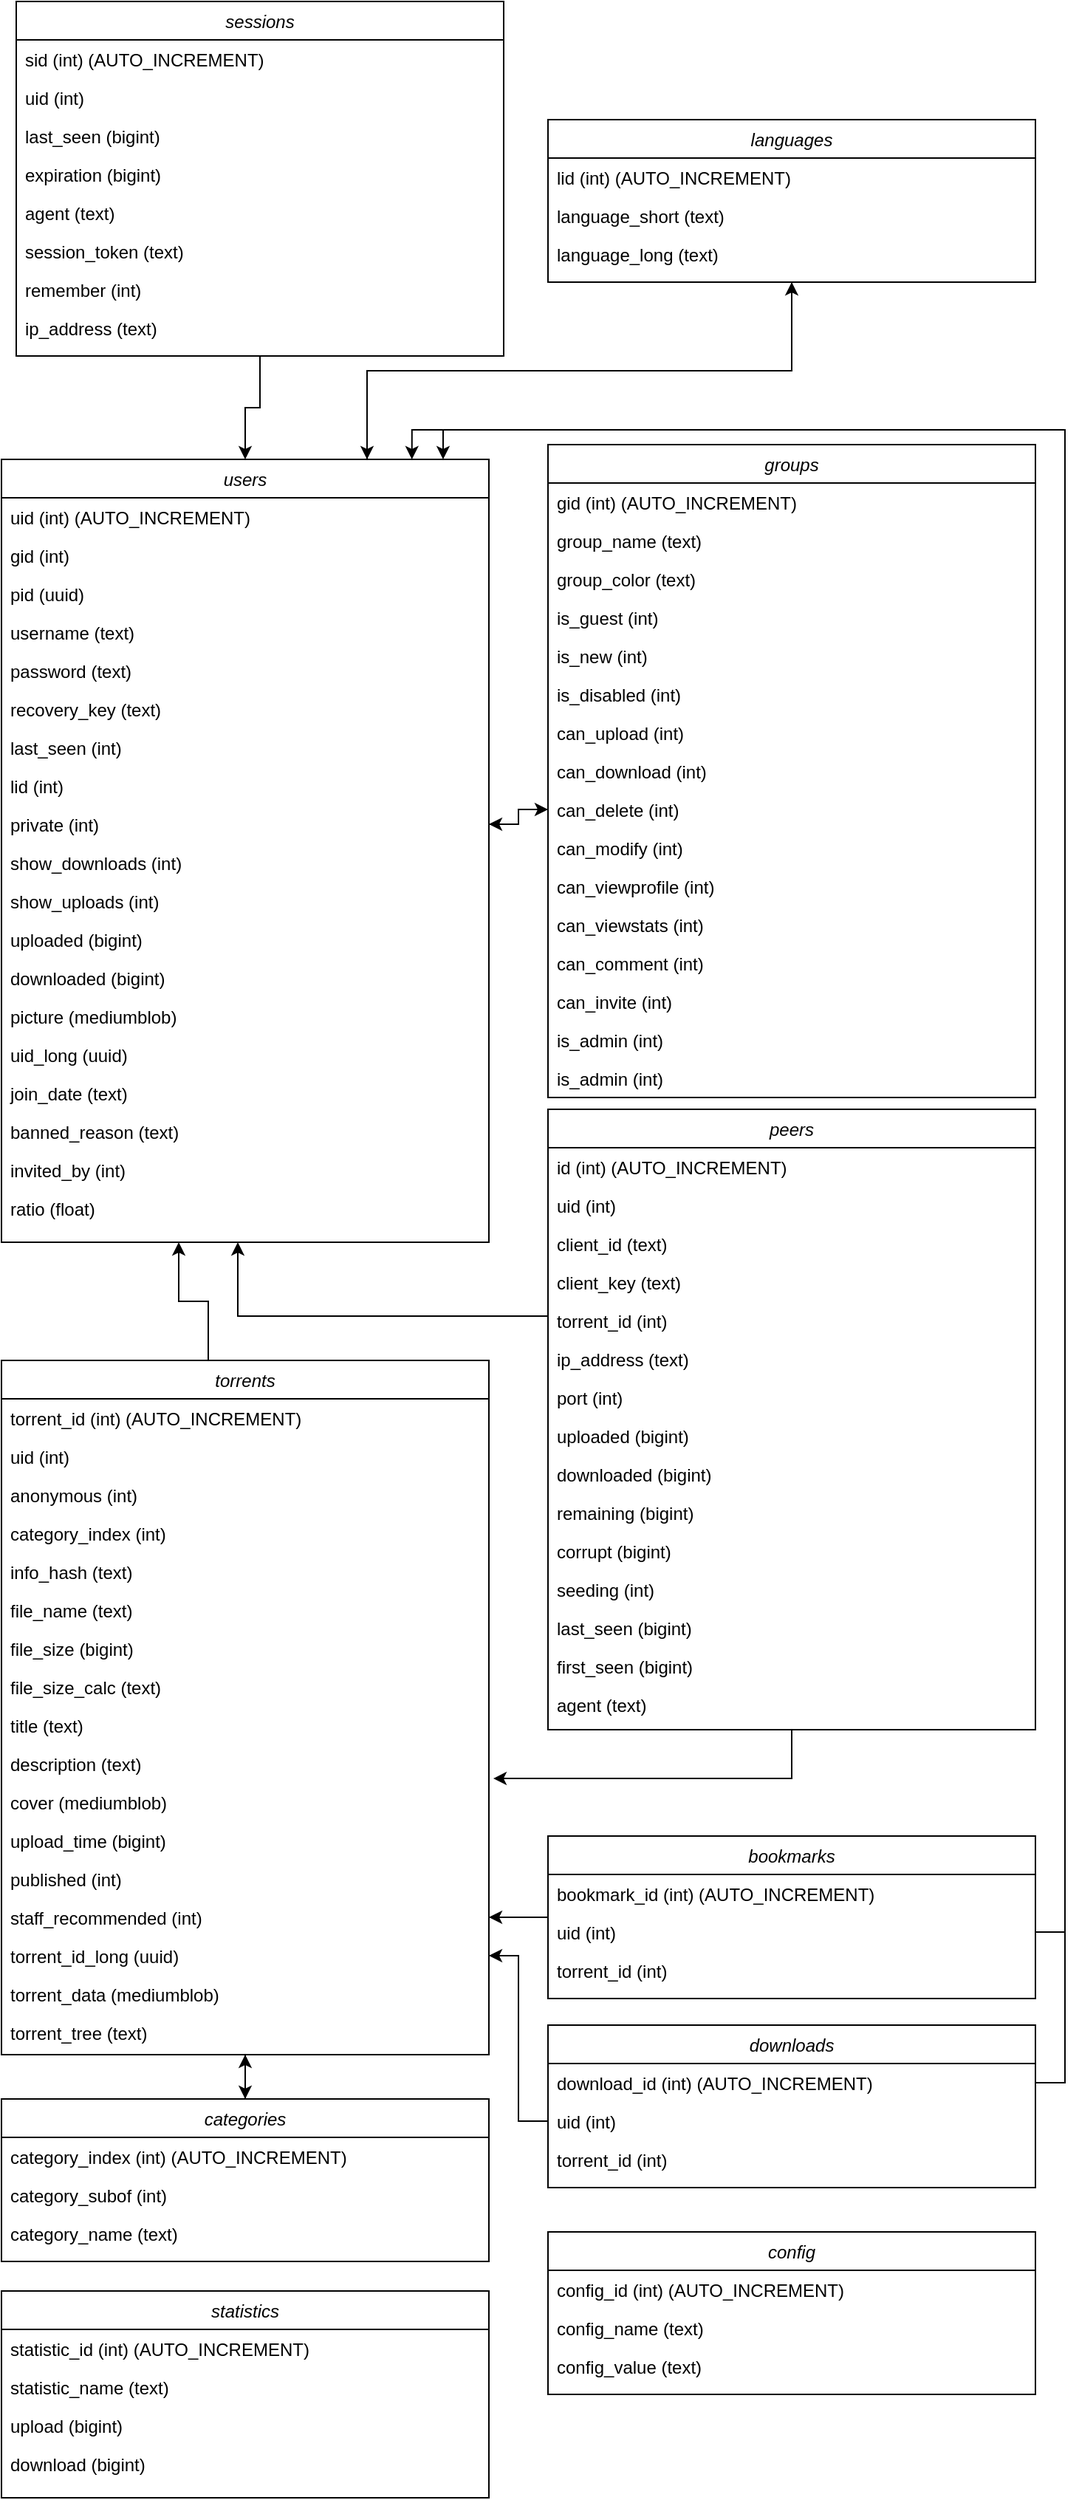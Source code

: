 <mxfile version="21.2.1" type="device">
  <diagram id="C5RBs43oDa-KdzZeNtuy" name="Page-1">
    <mxGraphModel dx="1120" dy="1657" grid="1" gridSize="10" guides="1" tooltips="1" connect="1" arrows="1" fold="1" page="1" pageScale="1" pageWidth="827" pageHeight="1169" math="0" shadow="0">
      <root>
        <mxCell id="WIyWlLk6GJQsqaUBKTNV-0" />
        <mxCell id="WIyWlLk6GJQsqaUBKTNV-1" parent="WIyWlLk6GJQsqaUBKTNV-0" />
        <mxCell id="8QYF4sFf4EaJC6h5gwtL-6" style="edgeStyle=orthogonalEdgeStyle;rounded=0;orthogonalLoop=1;jettySize=auto;html=1;exitX=0.5;exitY=1;exitDx=0;exitDy=0;entryX=0.75;entryY=0;entryDx=0;entryDy=0;" parent="WIyWlLk6GJQsqaUBKTNV-1" source="8QYF4sFf4EaJC6h5gwtL-0" target="zkfFHV4jXpPFQw0GAbJ--0" edge="1">
          <mxGeometry relative="1" as="geometry" />
        </mxCell>
        <mxCell id="zkfFHV4jXpPFQw0GAbJ--0" value="users" style="swimlane;fontStyle=2;align=center;verticalAlign=top;childLayout=stackLayout;horizontal=1;startSize=26;horizontalStack=0;resizeParent=1;resizeLast=0;collapsible=1;marginBottom=0;rounded=0;shadow=0;strokeWidth=1;" parent="WIyWlLk6GJQsqaUBKTNV-1" vertex="1">
          <mxGeometry x="40" y="40" width="330" height="530" as="geometry">
            <mxRectangle x="230" y="140" width="160" height="26" as="alternateBounds" />
          </mxGeometry>
        </mxCell>
        <mxCell id="zkfFHV4jXpPFQw0GAbJ--1" value="uid (int) (AUTO_INCREMENT)" style="text;align=left;verticalAlign=top;spacingLeft=4;spacingRight=4;overflow=hidden;rotatable=0;points=[[0,0.5],[1,0.5]];portConstraint=eastwest;" parent="zkfFHV4jXpPFQw0GAbJ--0" vertex="1">
          <mxGeometry y="26" width="330" height="26" as="geometry" />
        </mxCell>
        <mxCell id="zkfFHV4jXpPFQw0GAbJ--2" value="gid (int)" style="text;align=left;verticalAlign=top;spacingLeft=4;spacingRight=4;overflow=hidden;rotatable=0;points=[[0,0.5],[1,0.5]];portConstraint=eastwest;rounded=0;shadow=0;html=0;" parent="zkfFHV4jXpPFQw0GAbJ--0" vertex="1">
          <mxGeometry y="52" width="330" height="26" as="geometry" />
        </mxCell>
        <mxCell id="zkfFHV4jXpPFQw0GAbJ--3" value="pid (uuid)" style="text;align=left;verticalAlign=top;spacingLeft=4;spacingRight=4;overflow=hidden;rotatable=0;points=[[0,0.5],[1,0.5]];portConstraint=eastwest;rounded=0;shadow=0;html=0;" parent="zkfFHV4jXpPFQw0GAbJ--0" vertex="1">
          <mxGeometry y="78" width="330" height="26" as="geometry" />
        </mxCell>
        <mxCell id="SfMoC9H2MSU4VZpPLA-y-0" value="username (text)" style="text;align=left;verticalAlign=top;spacingLeft=4;spacingRight=4;overflow=hidden;rotatable=0;points=[[0,0.5],[1,0.5]];portConstraint=eastwest;rounded=0;shadow=0;html=0;" parent="zkfFHV4jXpPFQw0GAbJ--0" vertex="1">
          <mxGeometry y="104" width="330" height="26" as="geometry" />
        </mxCell>
        <mxCell id="SfMoC9H2MSU4VZpPLA-y-1" value="password (text)" style="text;align=left;verticalAlign=top;spacingLeft=4;spacingRight=4;overflow=hidden;rotatable=0;points=[[0,0.5],[1,0.5]];portConstraint=eastwest;rounded=0;shadow=0;html=0;" parent="zkfFHV4jXpPFQw0GAbJ--0" vertex="1">
          <mxGeometry y="130" width="330" height="26" as="geometry" />
        </mxCell>
        <mxCell id="SfMoC9H2MSU4VZpPLA-y-2" value="recovery_key (text)" style="text;align=left;verticalAlign=top;spacingLeft=4;spacingRight=4;overflow=hidden;rotatable=0;points=[[0,0.5],[1,0.5]];portConstraint=eastwest;rounded=0;shadow=0;html=0;" parent="zkfFHV4jXpPFQw0GAbJ--0" vertex="1">
          <mxGeometry y="156" width="330" height="26" as="geometry" />
        </mxCell>
        <mxCell id="SfMoC9H2MSU4VZpPLA-y-4" value="last_seen (int)" style="text;align=left;verticalAlign=top;spacingLeft=4;spacingRight=4;overflow=hidden;rotatable=0;points=[[0,0.5],[1,0.5]];portConstraint=eastwest;rounded=0;shadow=0;html=0;" parent="zkfFHV4jXpPFQw0GAbJ--0" vertex="1">
          <mxGeometry y="182" width="330" height="26" as="geometry" />
        </mxCell>
        <mxCell id="SfMoC9H2MSU4VZpPLA-y-5" value="lid (int)" style="text;align=left;verticalAlign=top;spacingLeft=4;spacingRight=4;overflow=hidden;rotatable=0;points=[[0,0.5],[1,0.5]];portConstraint=eastwest;rounded=0;shadow=0;html=0;" parent="zkfFHV4jXpPFQw0GAbJ--0" vertex="1">
          <mxGeometry y="208" width="330" height="26" as="geometry" />
        </mxCell>
        <mxCell id="SfMoC9H2MSU4VZpPLA-y-6" value="private (int)" style="text;align=left;verticalAlign=top;spacingLeft=4;spacingRight=4;overflow=hidden;rotatable=0;points=[[0,0.5],[1,0.5]];portConstraint=eastwest;rounded=0;shadow=0;html=0;" parent="zkfFHV4jXpPFQw0GAbJ--0" vertex="1">
          <mxGeometry y="234" width="330" height="26" as="geometry" />
        </mxCell>
        <mxCell id="SfMoC9H2MSU4VZpPLA-y-7" value="show_downloads (int)" style="text;align=left;verticalAlign=top;spacingLeft=4;spacingRight=4;overflow=hidden;rotatable=0;points=[[0,0.5],[1,0.5]];portConstraint=eastwest;rounded=0;shadow=0;html=0;" parent="zkfFHV4jXpPFQw0GAbJ--0" vertex="1">
          <mxGeometry y="260" width="330" height="26" as="geometry" />
        </mxCell>
        <mxCell id="SfMoC9H2MSU4VZpPLA-y-8" value="show_uploads (int)" style="text;align=left;verticalAlign=top;spacingLeft=4;spacingRight=4;overflow=hidden;rotatable=0;points=[[0,0.5],[1,0.5]];portConstraint=eastwest;rounded=0;shadow=0;html=0;" parent="zkfFHV4jXpPFQw0GAbJ--0" vertex="1">
          <mxGeometry y="286" width="330" height="26" as="geometry" />
        </mxCell>
        <mxCell id="SfMoC9H2MSU4VZpPLA-y-9" value="uploaded (bigint)" style="text;align=left;verticalAlign=top;spacingLeft=4;spacingRight=4;overflow=hidden;rotatable=0;points=[[0,0.5],[1,0.5]];portConstraint=eastwest;rounded=0;shadow=0;html=0;" parent="zkfFHV4jXpPFQw0GAbJ--0" vertex="1">
          <mxGeometry y="312" width="330" height="26" as="geometry" />
        </mxCell>
        <mxCell id="SfMoC9H2MSU4VZpPLA-y-10" value="downloaded (bigint)" style="text;align=left;verticalAlign=top;spacingLeft=4;spacingRight=4;overflow=hidden;rotatable=0;points=[[0,0.5],[1,0.5]];portConstraint=eastwest;rounded=0;shadow=0;html=0;" parent="zkfFHV4jXpPFQw0GAbJ--0" vertex="1">
          <mxGeometry y="338" width="330" height="26" as="geometry" />
        </mxCell>
        <mxCell id="SfMoC9H2MSU4VZpPLA-y-11" value="picture (mediumblob)" style="text;align=left;verticalAlign=top;spacingLeft=4;spacingRight=4;overflow=hidden;rotatable=0;points=[[0,0.5],[1,0.5]];portConstraint=eastwest;rounded=0;shadow=0;html=0;" parent="zkfFHV4jXpPFQw0GAbJ--0" vertex="1">
          <mxGeometry y="364" width="330" height="26" as="geometry" />
        </mxCell>
        <mxCell id="SfMoC9H2MSU4VZpPLA-y-12" value="uid_long (uuid)" style="text;align=left;verticalAlign=top;spacingLeft=4;spacingRight=4;overflow=hidden;rotatable=0;points=[[0,0.5],[1,0.5]];portConstraint=eastwest;rounded=0;shadow=0;html=0;" parent="zkfFHV4jXpPFQw0GAbJ--0" vertex="1">
          <mxGeometry y="390" width="330" height="26" as="geometry" />
        </mxCell>
        <mxCell id="SfMoC9H2MSU4VZpPLA-y-13" value="join_date (text)" style="text;align=left;verticalAlign=top;spacingLeft=4;spacingRight=4;overflow=hidden;rotatable=0;points=[[0,0.5],[1,0.5]];portConstraint=eastwest;rounded=0;shadow=0;html=0;" parent="zkfFHV4jXpPFQw0GAbJ--0" vertex="1">
          <mxGeometry y="416" width="330" height="26" as="geometry" />
        </mxCell>
        <mxCell id="SfMoC9H2MSU4VZpPLA-y-14" value="banned_reason (text)" style="text;align=left;verticalAlign=top;spacingLeft=4;spacingRight=4;overflow=hidden;rotatable=0;points=[[0,0.5],[1,0.5]];portConstraint=eastwest;rounded=0;shadow=0;html=0;" parent="zkfFHV4jXpPFQw0GAbJ--0" vertex="1">
          <mxGeometry y="442" width="330" height="26" as="geometry" />
        </mxCell>
        <mxCell id="SfMoC9H2MSU4VZpPLA-y-48" value="invited_by (int)" style="text;align=left;verticalAlign=top;spacingLeft=4;spacingRight=4;overflow=hidden;rotatable=0;points=[[0,0.5],[1,0.5]];portConstraint=eastwest;rounded=0;shadow=0;html=0;" parent="zkfFHV4jXpPFQw0GAbJ--0" vertex="1">
          <mxGeometry y="468" width="330" height="26" as="geometry" />
        </mxCell>
        <mxCell id="aJcSJGw9K86ylyt2t2AI-38" value="ratio (float)" style="text;align=left;verticalAlign=top;spacingLeft=4;spacingRight=4;overflow=hidden;rotatable=0;points=[[0,0.5],[1,0.5]];portConstraint=eastwest;rounded=0;shadow=0;html=0;" vertex="1" parent="zkfFHV4jXpPFQw0GAbJ--0">
          <mxGeometry y="494" width="330" height="26" as="geometry" />
        </mxCell>
        <mxCell id="SfMoC9H2MSU4VZpPLA-y-15" value="groups" style="swimlane;fontStyle=2;align=center;verticalAlign=top;childLayout=stackLayout;horizontal=1;startSize=26;horizontalStack=0;resizeParent=1;resizeLast=0;collapsible=1;marginBottom=0;rounded=0;shadow=0;strokeWidth=1;" parent="WIyWlLk6GJQsqaUBKTNV-1" vertex="1">
          <mxGeometry x="410" y="30" width="330" height="442" as="geometry">
            <mxRectangle x="230" y="140" width="160" height="26" as="alternateBounds" />
          </mxGeometry>
        </mxCell>
        <mxCell id="SfMoC9H2MSU4VZpPLA-y-17" value="gid (int) (AUTO_INCREMENT)" style="text;align=left;verticalAlign=top;spacingLeft=4;spacingRight=4;overflow=hidden;rotatable=0;points=[[0,0.5],[1,0.5]];portConstraint=eastwest;rounded=0;shadow=0;html=0;" parent="SfMoC9H2MSU4VZpPLA-y-15" vertex="1">
          <mxGeometry y="26" width="330" height="26" as="geometry" />
        </mxCell>
        <mxCell id="SfMoC9H2MSU4VZpPLA-y-33" value="group_name (text)" style="text;align=left;verticalAlign=top;spacingLeft=4;spacingRight=4;overflow=hidden;rotatable=0;points=[[0,0.5],[1,0.5]];portConstraint=eastwest;rounded=0;shadow=0;html=0;" parent="SfMoC9H2MSU4VZpPLA-y-15" vertex="1">
          <mxGeometry y="52" width="330" height="26" as="geometry" />
        </mxCell>
        <mxCell id="SfMoC9H2MSU4VZpPLA-y-34" value="group_color (text)" style="text;align=left;verticalAlign=top;spacingLeft=4;spacingRight=4;overflow=hidden;rotatable=0;points=[[0,0.5],[1,0.5]];portConstraint=eastwest;rounded=0;shadow=0;html=0;" parent="SfMoC9H2MSU4VZpPLA-y-15" vertex="1">
          <mxGeometry y="78" width="330" height="26" as="geometry" />
        </mxCell>
        <mxCell id="SfMoC9H2MSU4VZpPLA-y-35" value="is_guest (int)" style="text;align=left;verticalAlign=top;spacingLeft=4;spacingRight=4;overflow=hidden;rotatable=0;points=[[0,0.5],[1,0.5]];portConstraint=eastwest;rounded=0;shadow=0;html=0;" parent="SfMoC9H2MSU4VZpPLA-y-15" vertex="1">
          <mxGeometry y="104" width="330" height="26" as="geometry" />
        </mxCell>
        <mxCell id="SfMoC9H2MSU4VZpPLA-y-36" value="is_new (int)" style="text;align=left;verticalAlign=top;spacingLeft=4;spacingRight=4;overflow=hidden;rotatable=0;points=[[0,0.5],[1,0.5]];portConstraint=eastwest;rounded=0;shadow=0;html=0;" parent="SfMoC9H2MSU4VZpPLA-y-15" vertex="1">
          <mxGeometry y="130" width="330" height="26" as="geometry" />
        </mxCell>
        <mxCell id="SfMoC9H2MSU4VZpPLA-y-37" value="is_disabled (int)" style="text;align=left;verticalAlign=top;spacingLeft=4;spacingRight=4;overflow=hidden;rotatable=0;points=[[0,0.5],[1,0.5]];portConstraint=eastwest;rounded=0;shadow=0;html=0;" parent="SfMoC9H2MSU4VZpPLA-y-15" vertex="1">
          <mxGeometry y="156" width="330" height="26" as="geometry" />
        </mxCell>
        <mxCell id="SfMoC9H2MSU4VZpPLA-y-38" value="can_upload (int)" style="text;align=left;verticalAlign=top;spacingLeft=4;spacingRight=4;overflow=hidden;rotatable=0;points=[[0,0.5],[1,0.5]];portConstraint=eastwest;rounded=0;shadow=0;html=0;" parent="SfMoC9H2MSU4VZpPLA-y-15" vertex="1">
          <mxGeometry y="182" width="330" height="26" as="geometry" />
        </mxCell>
        <mxCell id="SfMoC9H2MSU4VZpPLA-y-39" value="can_download (int)" style="text;align=left;verticalAlign=top;spacingLeft=4;spacingRight=4;overflow=hidden;rotatable=0;points=[[0,0.5],[1,0.5]];portConstraint=eastwest;rounded=0;shadow=0;html=0;" parent="SfMoC9H2MSU4VZpPLA-y-15" vertex="1">
          <mxGeometry y="208" width="330" height="26" as="geometry" />
        </mxCell>
        <mxCell id="SfMoC9H2MSU4VZpPLA-y-40" value="can_delete (int)" style="text;align=left;verticalAlign=top;spacingLeft=4;spacingRight=4;overflow=hidden;rotatable=0;points=[[0,0.5],[1,0.5]];portConstraint=eastwest;rounded=0;shadow=0;html=0;" parent="SfMoC9H2MSU4VZpPLA-y-15" vertex="1">
          <mxGeometry y="234" width="330" height="26" as="geometry" />
        </mxCell>
        <mxCell id="SfMoC9H2MSU4VZpPLA-y-41" value="can_modify (int)" style="text;align=left;verticalAlign=top;spacingLeft=4;spacingRight=4;overflow=hidden;rotatable=0;points=[[0,0.5],[1,0.5]];portConstraint=eastwest;rounded=0;shadow=0;html=0;" parent="SfMoC9H2MSU4VZpPLA-y-15" vertex="1">
          <mxGeometry y="260" width="330" height="26" as="geometry" />
        </mxCell>
        <mxCell id="SfMoC9H2MSU4VZpPLA-y-42" value="can_viewprofile (int)" style="text;align=left;verticalAlign=top;spacingLeft=4;spacingRight=4;overflow=hidden;rotatable=0;points=[[0,0.5],[1,0.5]];portConstraint=eastwest;rounded=0;shadow=0;html=0;" parent="SfMoC9H2MSU4VZpPLA-y-15" vertex="1">
          <mxGeometry y="286" width="330" height="26" as="geometry" />
        </mxCell>
        <mxCell id="SfMoC9H2MSU4VZpPLA-y-44" value="can_viewstats (int)" style="text;align=left;verticalAlign=top;spacingLeft=4;spacingRight=4;overflow=hidden;rotatable=0;points=[[0,0.5],[1,0.5]];portConstraint=eastwest;rounded=0;shadow=0;html=0;" parent="SfMoC9H2MSU4VZpPLA-y-15" vertex="1">
          <mxGeometry y="312" width="330" height="26" as="geometry" />
        </mxCell>
        <mxCell id="SfMoC9H2MSU4VZpPLA-y-45" value="can_comment (int)" style="text;align=left;verticalAlign=top;spacingLeft=4;spacingRight=4;overflow=hidden;rotatable=0;points=[[0,0.5],[1,0.5]];portConstraint=eastwest;rounded=0;shadow=0;html=0;" parent="SfMoC9H2MSU4VZpPLA-y-15" vertex="1">
          <mxGeometry y="338" width="330" height="26" as="geometry" />
        </mxCell>
        <mxCell id="SfMoC9H2MSU4VZpPLA-y-46" value="can_invite (int)" style="text;align=left;verticalAlign=top;spacingLeft=4;spacingRight=4;overflow=hidden;rotatable=0;points=[[0,0.5],[1,0.5]];portConstraint=eastwest;rounded=0;shadow=0;html=0;" parent="SfMoC9H2MSU4VZpPLA-y-15" vertex="1">
          <mxGeometry y="364" width="330" height="26" as="geometry" />
        </mxCell>
        <mxCell id="PnoC2BJdZa4i3CbZ5pzd-3" value="is_admin (int)" style="text;align=left;verticalAlign=top;spacingLeft=4;spacingRight=4;overflow=hidden;rotatable=0;points=[[0,0.5],[1,0.5]];portConstraint=eastwest;rounded=0;shadow=0;html=0;" parent="SfMoC9H2MSU4VZpPLA-y-15" vertex="1">
          <mxGeometry y="390" width="330" height="26" as="geometry" />
        </mxCell>
        <mxCell id="aJcSJGw9K86ylyt2t2AI-30" value="is_admin (int)" style="text;align=left;verticalAlign=top;spacingLeft=4;spacingRight=4;overflow=hidden;rotatable=0;points=[[0,0.5],[1,0.5]];portConstraint=eastwest;rounded=0;shadow=0;html=0;" vertex="1" parent="SfMoC9H2MSU4VZpPLA-y-15">
          <mxGeometry y="416" width="330" height="26" as="geometry" />
        </mxCell>
        <mxCell id="SfMoC9H2MSU4VZpPLA-y-49" style="edgeStyle=orthogonalEdgeStyle;rounded=0;orthogonalLoop=1;jettySize=auto;html=1;exitX=1;exitY=0.5;exitDx=0;exitDy=0;entryX=0;entryY=0.5;entryDx=0;entryDy=0;" parent="WIyWlLk6GJQsqaUBKTNV-1" source="SfMoC9H2MSU4VZpPLA-y-6" target="SfMoC9H2MSU4VZpPLA-y-40" edge="1">
          <mxGeometry relative="1" as="geometry" />
        </mxCell>
        <mxCell id="SfMoC9H2MSU4VZpPLA-y-84" style="edgeStyle=orthogonalEdgeStyle;rounded=0;orthogonalLoop=1;jettySize=auto;html=1;exitX=0.5;exitY=1;exitDx=0;exitDy=0;entryX=1.009;entryY=-0.115;entryDx=0;entryDy=0;entryPerimeter=0;" parent="WIyWlLk6GJQsqaUBKTNV-1" source="SfMoC9H2MSU4VZpPLA-y-51" target="SfMoC9H2MSU4VZpPLA-y-78" edge="1">
          <mxGeometry relative="1" as="geometry" />
        </mxCell>
        <mxCell id="SfMoC9H2MSU4VZpPLA-y-51" value="peers" style="swimlane;fontStyle=2;align=center;verticalAlign=top;childLayout=stackLayout;horizontal=1;startSize=26;horizontalStack=0;resizeParent=1;resizeLast=0;collapsible=1;marginBottom=0;rounded=0;shadow=0;strokeWidth=1;" parent="WIyWlLk6GJQsqaUBKTNV-1" vertex="1">
          <mxGeometry x="410" y="480" width="330" height="420" as="geometry">
            <mxRectangle x="230" y="140" width="160" height="26" as="alternateBounds" />
          </mxGeometry>
        </mxCell>
        <mxCell id="SfMoC9H2MSU4VZpPLA-y-52" value="id (int) (AUTO_INCREMENT)" style="text;align=left;verticalAlign=top;spacingLeft=4;spacingRight=4;overflow=hidden;rotatable=0;points=[[0,0.5],[1,0.5]];portConstraint=eastwest;rounded=0;shadow=0;html=0;" parent="SfMoC9H2MSU4VZpPLA-y-51" vertex="1">
          <mxGeometry y="26" width="330" height="26" as="geometry" />
        </mxCell>
        <mxCell id="SfMoC9H2MSU4VZpPLA-y-53" value="uid (int)" style="text;align=left;verticalAlign=top;spacingLeft=4;spacingRight=4;overflow=hidden;rotatable=0;points=[[0,0.5],[1,0.5]];portConstraint=eastwest;rounded=0;shadow=0;html=0;" parent="SfMoC9H2MSU4VZpPLA-y-51" vertex="1">
          <mxGeometry y="52" width="330" height="26" as="geometry" />
        </mxCell>
        <mxCell id="SfMoC9H2MSU4VZpPLA-y-54" value="client_id (text)" style="text;align=left;verticalAlign=top;spacingLeft=4;spacingRight=4;overflow=hidden;rotatable=0;points=[[0,0.5],[1,0.5]];portConstraint=eastwest;rounded=0;shadow=0;html=0;" parent="SfMoC9H2MSU4VZpPLA-y-51" vertex="1">
          <mxGeometry y="78" width="330" height="26" as="geometry" />
        </mxCell>
        <mxCell id="SfMoC9H2MSU4VZpPLA-y-62" value="client_key (text)" style="text;align=left;verticalAlign=top;spacingLeft=4;spacingRight=4;overflow=hidden;rotatable=0;points=[[0,0.5],[1,0.5]];portConstraint=eastwest;rounded=0;shadow=0;html=0;" parent="SfMoC9H2MSU4VZpPLA-y-51" vertex="1">
          <mxGeometry y="104" width="330" height="26" as="geometry" />
        </mxCell>
        <mxCell id="SfMoC9H2MSU4VZpPLA-y-55" value="torrent_id (int)" style="text;align=left;verticalAlign=top;spacingLeft=4;spacingRight=4;overflow=hidden;rotatable=0;points=[[0,0.5],[1,0.5]];portConstraint=eastwest;rounded=0;shadow=0;html=0;" parent="SfMoC9H2MSU4VZpPLA-y-51" vertex="1">
          <mxGeometry y="130" width="330" height="26" as="geometry" />
        </mxCell>
        <mxCell id="SfMoC9H2MSU4VZpPLA-y-56" value="ip_address (text)" style="text;align=left;verticalAlign=top;spacingLeft=4;spacingRight=4;overflow=hidden;rotatable=0;points=[[0,0.5],[1,0.5]];portConstraint=eastwest;rounded=0;shadow=0;html=0;" parent="SfMoC9H2MSU4VZpPLA-y-51" vertex="1">
          <mxGeometry y="156" width="330" height="26" as="geometry" />
        </mxCell>
        <mxCell id="SfMoC9H2MSU4VZpPLA-y-57" value="port (int)" style="text;align=left;verticalAlign=top;spacingLeft=4;spacingRight=4;overflow=hidden;rotatable=0;points=[[0,0.5],[1,0.5]];portConstraint=eastwest;rounded=0;shadow=0;html=0;" parent="SfMoC9H2MSU4VZpPLA-y-51" vertex="1">
          <mxGeometry y="182" width="330" height="26" as="geometry" />
        </mxCell>
        <mxCell id="SfMoC9H2MSU4VZpPLA-y-58" value="uploaded (bigint)" style="text;align=left;verticalAlign=top;spacingLeft=4;spacingRight=4;overflow=hidden;rotatable=0;points=[[0,0.5],[1,0.5]];portConstraint=eastwest;rounded=0;shadow=0;html=0;" parent="SfMoC9H2MSU4VZpPLA-y-51" vertex="1">
          <mxGeometry y="208" width="330" height="26" as="geometry" />
        </mxCell>
        <mxCell id="SfMoC9H2MSU4VZpPLA-y-59" value="downloaded (bigint)" style="text;align=left;verticalAlign=top;spacingLeft=4;spacingRight=4;overflow=hidden;rotatable=0;points=[[0,0.5],[1,0.5]];portConstraint=eastwest;rounded=0;shadow=0;html=0;" parent="SfMoC9H2MSU4VZpPLA-y-51" vertex="1">
          <mxGeometry y="234" width="330" height="26" as="geometry" />
        </mxCell>
        <mxCell id="SfMoC9H2MSU4VZpPLA-y-60" value="remaining (bigint)" style="text;align=left;verticalAlign=top;spacingLeft=4;spacingRight=4;overflow=hidden;rotatable=0;points=[[0,0.5],[1,0.5]];portConstraint=eastwest;rounded=0;shadow=0;html=0;" parent="SfMoC9H2MSU4VZpPLA-y-51" vertex="1">
          <mxGeometry y="260" width="330" height="26" as="geometry" />
        </mxCell>
        <mxCell id="SfMoC9H2MSU4VZpPLA-y-61" value="corrupt (bigint)" style="text;align=left;verticalAlign=top;spacingLeft=4;spacingRight=4;overflow=hidden;rotatable=0;points=[[0,0.5],[1,0.5]];portConstraint=eastwest;rounded=0;shadow=0;html=0;" parent="SfMoC9H2MSU4VZpPLA-y-51" vertex="1">
          <mxGeometry y="286" width="330" height="26" as="geometry" />
        </mxCell>
        <mxCell id="SfMoC9H2MSU4VZpPLA-y-63" value="seeding (int)" style="text;align=left;verticalAlign=top;spacingLeft=4;spacingRight=4;overflow=hidden;rotatable=0;points=[[0,0.5],[1,0.5]];portConstraint=eastwest;rounded=0;shadow=0;html=0;" parent="SfMoC9H2MSU4VZpPLA-y-51" vertex="1">
          <mxGeometry y="312" width="330" height="26" as="geometry" />
        </mxCell>
        <mxCell id="SfMoC9H2MSU4VZpPLA-y-64" value="last_seen (bigint)" style="text;align=left;verticalAlign=top;spacingLeft=4;spacingRight=4;overflow=hidden;rotatable=0;points=[[0,0.5],[1,0.5]];portConstraint=eastwest;rounded=0;shadow=0;html=0;" parent="SfMoC9H2MSU4VZpPLA-y-51" vertex="1">
          <mxGeometry y="338" width="330" height="26" as="geometry" />
        </mxCell>
        <mxCell id="SfMoC9H2MSU4VZpPLA-y-65" value="first_seen (bigint)" style="text;align=left;verticalAlign=top;spacingLeft=4;spacingRight=4;overflow=hidden;rotatable=0;points=[[0,0.5],[1,0.5]];portConstraint=eastwest;rounded=0;shadow=0;html=0;" parent="SfMoC9H2MSU4VZpPLA-y-51" vertex="1">
          <mxGeometry y="364" width="330" height="26" as="geometry" />
        </mxCell>
        <mxCell id="aJcSJGw9K86ylyt2t2AI-31" value="agent (text)" style="text;align=left;verticalAlign=top;spacingLeft=4;spacingRight=4;overflow=hidden;rotatable=0;points=[[0,0.5],[1,0.5]];portConstraint=eastwest;rounded=0;shadow=0;html=0;" vertex="1" parent="SfMoC9H2MSU4VZpPLA-y-51">
          <mxGeometry y="390" width="330" height="26" as="geometry" />
        </mxCell>
        <mxCell id="SfMoC9H2MSU4VZpPLA-y-66" style="edgeStyle=orthogonalEdgeStyle;rounded=0;orthogonalLoop=1;jettySize=auto;html=1;exitX=0;exitY=0.5;exitDx=0;exitDy=0;" parent="WIyWlLk6GJQsqaUBKTNV-1" source="SfMoC9H2MSU4VZpPLA-y-56" edge="1">
          <mxGeometry relative="1" as="geometry">
            <mxPoint x="200" y="570" as="targetPoint" />
            <Array as="points">
              <mxPoint x="410" y="620" />
              <mxPoint x="200" y="620" />
            </Array>
          </mxGeometry>
        </mxCell>
        <mxCell id="SfMoC9H2MSU4VZpPLA-y-85" style="edgeStyle=orthogonalEdgeStyle;rounded=0;orthogonalLoop=1;jettySize=auto;html=1;exitX=0.5;exitY=0;exitDx=0;exitDy=0;" parent="WIyWlLk6GJQsqaUBKTNV-1" source="SfMoC9H2MSU4VZpPLA-y-67" edge="1">
          <mxGeometry relative="1" as="geometry">
            <mxPoint x="160" y="570" as="targetPoint" />
            <Array as="points">
              <mxPoint x="180" y="650" />
              <mxPoint x="180" y="610" />
              <mxPoint x="160" y="610" />
            </Array>
          </mxGeometry>
        </mxCell>
        <mxCell id="wmzCIy7EBSpWxx1-zJNC-15" style="edgeStyle=orthogonalEdgeStyle;rounded=0;orthogonalLoop=1;jettySize=auto;html=1;exitX=0.5;exitY=1;exitDx=0;exitDy=0;entryX=0.5;entryY=0;entryDx=0;entryDy=0;" parent="WIyWlLk6GJQsqaUBKTNV-1" source="SfMoC9H2MSU4VZpPLA-y-67" target="wmzCIy7EBSpWxx1-zJNC-0" edge="1">
          <mxGeometry relative="1" as="geometry" />
        </mxCell>
        <mxCell id="SfMoC9H2MSU4VZpPLA-y-67" value="torrents" style="swimlane;fontStyle=2;align=center;verticalAlign=top;childLayout=stackLayout;horizontal=1;startSize=26;horizontalStack=0;resizeParent=1;resizeLast=0;collapsible=1;marginBottom=0;rounded=0;shadow=0;strokeWidth=1;" parent="WIyWlLk6GJQsqaUBKTNV-1" vertex="1">
          <mxGeometry x="40" y="650" width="330" height="470" as="geometry">
            <mxRectangle x="230" y="140" width="160" height="26" as="alternateBounds" />
          </mxGeometry>
        </mxCell>
        <mxCell id="SfMoC9H2MSU4VZpPLA-y-68" value="torrent_id (int) (AUTO_INCREMENT)" style="text;align=left;verticalAlign=top;spacingLeft=4;spacingRight=4;overflow=hidden;rotatable=0;points=[[0,0.5],[1,0.5]];portConstraint=eastwest;rounded=0;shadow=0;html=0;" parent="SfMoC9H2MSU4VZpPLA-y-67" vertex="1">
          <mxGeometry y="26" width="330" height="26" as="geometry" />
        </mxCell>
        <mxCell id="SfMoC9H2MSU4VZpPLA-y-69" value="uid (int)" style="text;align=left;verticalAlign=top;spacingLeft=4;spacingRight=4;overflow=hidden;rotatable=0;points=[[0,0.5],[1,0.5]];portConstraint=eastwest;rounded=0;shadow=0;html=0;" parent="SfMoC9H2MSU4VZpPLA-y-67" vertex="1">
          <mxGeometry y="52" width="330" height="26" as="geometry" />
        </mxCell>
        <mxCell id="SfMoC9H2MSU4VZpPLA-y-70" value="anonymous (int)" style="text;align=left;verticalAlign=top;spacingLeft=4;spacingRight=4;overflow=hidden;rotatable=0;points=[[0,0.5],[1,0.5]];portConstraint=eastwest;rounded=0;shadow=0;html=0;" parent="SfMoC9H2MSU4VZpPLA-y-67" vertex="1">
          <mxGeometry y="78" width="330" height="26" as="geometry" />
        </mxCell>
        <mxCell id="SfMoC9H2MSU4VZpPLA-y-71" value="category_index (int)" style="text;align=left;verticalAlign=top;spacingLeft=4;spacingRight=4;overflow=hidden;rotatable=0;points=[[0,0.5],[1,0.5]];portConstraint=eastwest;rounded=0;shadow=0;html=0;" parent="SfMoC9H2MSU4VZpPLA-y-67" vertex="1">
          <mxGeometry y="104" width="330" height="26" as="geometry" />
        </mxCell>
        <mxCell id="SfMoC9H2MSU4VZpPLA-y-72" value="info_hash (text)" style="text;align=left;verticalAlign=top;spacingLeft=4;spacingRight=4;overflow=hidden;rotatable=0;points=[[0,0.5],[1,0.5]];portConstraint=eastwest;rounded=0;shadow=0;html=0;" parent="SfMoC9H2MSU4VZpPLA-y-67" vertex="1">
          <mxGeometry y="130" width="330" height="26" as="geometry" />
        </mxCell>
        <mxCell id="SfMoC9H2MSU4VZpPLA-y-73" value="file_name (text)" style="text;align=left;verticalAlign=top;spacingLeft=4;spacingRight=4;overflow=hidden;rotatable=0;points=[[0,0.5],[1,0.5]];portConstraint=eastwest;rounded=0;shadow=0;html=0;" parent="SfMoC9H2MSU4VZpPLA-y-67" vertex="1">
          <mxGeometry y="156" width="330" height="26" as="geometry" />
        </mxCell>
        <mxCell id="SfMoC9H2MSU4VZpPLA-y-74" value="file_size (bigint)" style="text;align=left;verticalAlign=top;spacingLeft=4;spacingRight=4;overflow=hidden;rotatable=0;points=[[0,0.5],[1,0.5]];portConstraint=eastwest;rounded=0;shadow=0;html=0;" parent="SfMoC9H2MSU4VZpPLA-y-67" vertex="1">
          <mxGeometry y="182" width="330" height="26" as="geometry" />
        </mxCell>
        <mxCell id="SfMoC9H2MSU4VZpPLA-y-75" value="file_size_calc (text)" style="text;align=left;verticalAlign=top;spacingLeft=4;spacingRight=4;overflow=hidden;rotatable=0;points=[[0,0.5],[1,0.5]];portConstraint=eastwest;rounded=0;shadow=0;html=0;" parent="SfMoC9H2MSU4VZpPLA-y-67" vertex="1">
          <mxGeometry y="208" width="330" height="26" as="geometry" />
        </mxCell>
        <mxCell id="SfMoC9H2MSU4VZpPLA-y-76" value="title (text)" style="text;align=left;verticalAlign=top;spacingLeft=4;spacingRight=4;overflow=hidden;rotatable=0;points=[[0,0.5],[1,0.5]];portConstraint=eastwest;rounded=0;shadow=0;html=0;" parent="SfMoC9H2MSU4VZpPLA-y-67" vertex="1">
          <mxGeometry y="234" width="330" height="26" as="geometry" />
        </mxCell>
        <mxCell id="SfMoC9H2MSU4VZpPLA-y-77" value="description (text)" style="text;align=left;verticalAlign=top;spacingLeft=4;spacingRight=4;overflow=hidden;rotatable=0;points=[[0,0.5],[1,0.5]];portConstraint=eastwest;rounded=0;shadow=0;html=0;" parent="SfMoC9H2MSU4VZpPLA-y-67" vertex="1">
          <mxGeometry y="260" width="330" height="26" as="geometry" />
        </mxCell>
        <mxCell id="SfMoC9H2MSU4VZpPLA-y-78" value="cover (mediumblob)" style="text;align=left;verticalAlign=top;spacingLeft=4;spacingRight=4;overflow=hidden;rotatable=0;points=[[0,0.5],[1,0.5]];portConstraint=eastwest;rounded=0;shadow=0;html=0;" parent="SfMoC9H2MSU4VZpPLA-y-67" vertex="1">
          <mxGeometry y="286" width="330" height="26" as="geometry" />
        </mxCell>
        <mxCell id="SfMoC9H2MSU4VZpPLA-y-79" value="upload_time (bigint)" style="text;align=left;verticalAlign=top;spacingLeft=4;spacingRight=4;overflow=hidden;rotatable=0;points=[[0,0.5],[1,0.5]];portConstraint=eastwest;rounded=0;shadow=0;html=0;" parent="SfMoC9H2MSU4VZpPLA-y-67" vertex="1">
          <mxGeometry y="312" width="330" height="26" as="geometry" />
        </mxCell>
        <mxCell id="SfMoC9H2MSU4VZpPLA-y-80" value="published (int)" style="text;align=left;verticalAlign=top;spacingLeft=4;spacingRight=4;overflow=hidden;rotatable=0;points=[[0,0.5],[1,0.5]];portConstraint=eastwest;rounded=0;shadow=0;html=0;" parent="SfMoC9H2MSU4VZpPLA-y-67" vertex="1">
          <mxGeometry y="338" width="330" height="26" as="geometry" />
        </mxCell>
        <mxCell id="SfMoC9H2MSU4VZpPLA-y-81" value="staff_recommended (int)" style="text;align=left;verticalAlign=top;spacingLeft=4;spacingRight=4;overflow=hidden;rotatable=0;points=[[0,0.5],[1,0.5]];portConstraint=eastwest;rounded=0;shadow=0;html=0;" parent="SfMoC9H2MSU4VZpPLA-y-67" vertex="1">
          <mxGeometry y="364" width="330" height="26" as="geometry" />
        </mxCell>
        <mxCell id="fmjzob-yk59LNjSenwAf-0" value="torrent_id_long (uuid)" style="text;align=left;verticalAlign=top;spacingLeft=4;spacingRight=4;overflow=hidden;rotatable=0;points=[[0,0.5],[1,0.5]];portConstraint=eastwest;rounded=0;shadow=0;html=0;" parent="SfMoC9H2MSU4VZpPLA-y-67" vertex="1">
          <mxGeometry y="390" width="330" height="26" as="geometry" />
        </mxCell>
        <mxCell id="lo0pEEtoGC4aExmpHYp4-1" value="torrent_data (mediumblob)" style="text;align=left;verticalAlign=top;spacingLeft=4;spacingRight=4;overflow=hidden;rotatable=0;points=[[0,0.5],[1,0.5]];portConstraint=eastwest;rounded=0;shadow=0;html=0;" parent="SfMoC9H2MSU4VZpPLA-y-67" vertex="1">
          <mxGeometry y="416" width="330" height="26" as="geometry" />
        </mxCell>
        <mxCell id="aJcSJGw9K86ylyt2t2AI-37" value="torrent_tree (text)" style="text;align=left;verticalAlign=top;spacingLeft=4;spacingRight=4;overflow=hidden;rotatable=0;points=[[0,0.5],[1,0.5]];portConstraint=eastwest;rounded=0;shadow=0;html=0;" vertex="1" parent="SfMoC9H2MSU4VZpPLA-y-67">
          <mxGeometry y="442" width="330" height="26" as="geometry" />
        </mxCell>
        <mxCell id="opdRylgzdWipIcteTG25-20" style="edgeStyle=orthogonalEdgeStyle;rounded=0;orthogonalLoop=1;jettySize=auto;html=1;entryX=0.5;entryY=0;entryDx=0;entryDy=0;" parent="WIyWlLk6GJQsqaUBKTNV-1" source="opdRylgzdWipIcteTG25-0" target="zkfFHV4jXpPFQw0GAbJ--0" edge="1">
          <mxGeometry relative="1" as="geometry" />
        </mxCell>
        <mxCell id="opdRylgzdWipIcteTG25-0" value="sessions" style="swimlane;fontStyle=2;align=center;verticalAlign=top;childLayout=stackLayout;horizontal=1;startSize=26;horizontalStack=0;resizeParent=1;resizeLast=0;collapsible=1;marginBottom=0;rounded=0;shadow=0;strokeWidth=1;" parent="WIyWlLk6GJQsqaUBKTNV-1" vertex="1">
          <mxGeometry x="50" y="-270" width="330" height="240" as="geometry">
            <mxRectangle x="230" y="140" width="160" height="26" as="alternateBounds" />
          </mxGeometry>
        </mxCell>
        <mxCell id="opdRylgzdWipIcteTG25-1" value="sid (int) (AUTO_INCREMENT)" style="text;align=left;verticalAlign=top;spacingLeft=4;spacingRight=4;overflow=hidden;rotatable=0;points=[[0,0.5],[1,0.5]];portConstraint=eastwest;" parent="opdRylgzdWipIcteTG25-0" vertex="1">
          <mxGeometry y="26" width="330" height="26" as="geometry" />
        </mxCell>
        <mxCell id="opdRylgzdWipIcteTG25-2" value="uid (int)" style="text;align=left;verticalAlign=top;spacingLeft=4;spacingRight=4;overflow=hidden;rotatable=0;points=[[0,0.5],[1,0.5]];portConstraint=eastwest;rounded=0;shadow=0;html=0;" parent="opdRylgzdWipIcteTG25-0" vertex="1">
          <mxGeometry y="52" width="330" height="26" as="geometry" />
        </mxCell>
        <mxCell id="opdRylgzdWipIcteTG25-3" value="last_seen (bigint)" style="text;align=left;verticalAlign=top;spacingLeft=4;spacingRight=4;overflow=hidden;rotatable=0;points=[[0,0.5],[1,0.5]];portConstraint=eastwest;rounded=0;shadow=0;html=0;" parent="opdRylgzdWipIcteTG25-0" vertex="1">
          <mxGeometry y="78" width="330" height="26" as="geometry" />
        </mxCell>
        <mxCell id="opdRylgzdWipIcteTG25-4" value="expiration (bigint)" style="text;align=left;verticalAlign=top;spacingLeft=4;spacingRight=4;overflow=hidden;rotatable=0;points=[[0,0.5],[1,0.5]];portConstraint=eastwest;rounded=0;shadow=0;html=0;" parent="opdRylgzdWipIcteTG25-0" vertex="1">
          <mxGeometry y="104" width="330" height="26" as="geometry" />
        </mxCell>
        <mxCell id="opdRylgzdWipIcteTG25-19" value="agent (text)" style="text;align=left;verticalAlign=top;spacingLeft=4;spacingRight=4;overflow=hidden;rotatable=0;points=[[0,0.5],[1,0.5]];portConstraint=eastwest;rounded=0;shadow=0;html=0;" parent="opdRylgzdWipIcteTG25-0" vertex="1">
          <mxGeometry y="130" width="330" height="26" as="geometry" />
        </mxCell>
        <mxCell id="PnoC2BJdZa4i3CbZ5pzd-0" value="session_token (text)" style="text;align=left;verticalAlign=top;spacingLeft=4;spacingRight=4;overflow=hidden;rotatable=0;points=[[0,0.5],[1,0.5]];portConstraint=eastwest;rounded=0;shadow=0;html=0;" parent="opdRylgzdWipIcteTG25-0" vertex="1">
          <mxGeometry y="156" width="330" height="26" as="geometry" />
        </mxCell>
        <mxCell id="PnoC2BJdZa4i3CbZ5pzd-1" value="remember (int)" style="text;align=left;verticalAlign=top;spacingLeft=4;spacingRight=4;overflow=hidden;rotatable=0;points=[[0,0.5],[1,0.5]];portConstraint=eastwest;rounded=0;shadow=0;html=0;" parent="opdRylgzdWipIcteTG25-0" vertex="1">
          <mxGeometry y="182" width="330" height="26" as="geometry" />
        </mxCell>
        <mxCell id="PnoC2BJdZa4i3CbZ5pzd-2" value="ip_address (text)" style="text;align=left;verticalAlign=top;spacingLeft=4;spacingRight=4;overflow=hidden;rotatable=0;points=[[0,0.5],[1,0.5]];portConstraint=eastwest;rounded=0;shadow=0;html=0;" parent="opdRylgzdWipIcteTG25-0" vertex="1">
          <mxGeometry y="208" width="330" height="26" as="geometry" />
        </mxCell>
        <mxCell id="aJcSJGw9K86ylyt2t2AI-0" style="edgeStyle=orthogonalEdgeStyle;rounded=0;orthogonalLoop=1;jettySize=auto;html=1;exitX=0.75;exitY=0;exitDx=0;exitDy=0;entryX=0.5;entryY=1;entryDx=0;entryDy=0;" edge="1" parent="WIyWlLk6GJQsqaUBKTNV-1" source="zkfFHV4jXpPFQw0GAbJ--0" target="8QYF4sFf4EaJC6h5gwtL-0">
          <mxGeometry relative="1" as="geometry">
            <mxPoint x="690" y="-10" as="targetPoint" />
            <mxPoint x="610" y="10" as="sourcePoint" />
          </mxGeometry>
        </mxCell>
        <mxCell id="8QYF4sFf4EaJC6h5gwtL-0" value="languages" style="swimlane;fontStyle=2;align=center;verticalAlign=top;childLayout=stackLayout;horizontal=1;startSize=26;horizontalStack=0;resizeParent=1;resizeLast=0;collapsible=1;marginBottom=0;rounded=0;shadow=0;strokeWidth=1;" parent="WIyWlLk6GJQsqaUBKTNV-1" vertex="1">
          <mxGeometry x="410" y="-190" width="330" height="110" as="geometry">
            <mxRectangle x="230" y="140" width="160" height="26" as="alternateBounds" />
          </mxGeometry>
        </mxCell>
        <mxCell id="8QYF4sFf4EaJC6h5gwtL-1" value="lid (int) (AUTO_INCREMENT)" style="text;align=left;verticalAlign=top;spacingLeft=4;spacingRight=4;overflow=hidden;rotatable=0;points=[[0,0.5],[1,0.5]];portConstraint=eastwest;" parent="8QYF4sFf4EaJC6h5gwtL-0" vertex="1">
          <mxGeometry y="26" width="330" height="26" as="geometry" />
        </mxCell>
        <mxCell id="8QYF4sFf4EaJC6h5gwtL-2" value="language_short (text)" style="text;align=left;verticalAlign=top;spacingLeft=4;spacingRight=4;overflow=hidden;rotatable=0;points=[[0,0.5],[1,0.5]];portConstraint=eastwest;rounded=0;shadow=0;html=0;" parent="8QYF4sFf4EaJC6h5gwtL-0" vertex="1">
          <mxGeometry y="52" width="330" height="26" as="geometry" />
        </mxCell>
        <mxCell id="8QYF4sFf4EaJC6h5gwtL-3" value="language_long (text)" style="text;align=left;verticalAlign=top;spacingLeft=4;spacingRight=4;overflow=hidden;rotatable=0;points=[[0,0.5],[1,0.5]];portConstraint=eastwest;rounded=0;shadow=0;html=0;" parent="8QYF4sFf4EaJC6h5gwtL-0" vertex="1">
          <mxGeometry y="78" width="330" height="26" as="geometry" />
        </mxCell>
        <mxCell id="aJcSJGw9K86ylyt2t2AI-2" style="edgeStyle=orthogonalEdgeStyle;rounded=0;orthogonalLoop=1;jettySize=auto;html=1;exitX=0.5;exitY=0;exitDx=0;exitDy=0;entryX=0.5;entryY=1;entryDx=0;entryDy=0;" edge="1" parent="WIyWlLk6GJQsqaUBKTNV-1" source="wmzCIy7EBSpWxx1-zJNC-0" target="SfMoC9H2MSU4VZpPLA-y-67">
          <mxGeometry relative="1" as="geometry" />
        </mxCell>
        <mxCell id="wmzCIy7EBSpWxx1-zJNC-0" value="categories" style="swimlane;fontStyle=2;align=center;verticalAlign=top;childLayout=stackLayout;horizontal=1;startSize=26;horizontalStack=0;resizeParent=1;resizeLast=0;collapsible=1;marginBottom=0;rounded=0;shadow=0;strokeWidth=1;" parent="WIyWlLk6GJQsqaUBKTNV-1" vertex="1">
          <mxGeometry x="40" y="1150" width="330" height="110" as="geometry">
            <mxRectangle x="230" y="140" width="160" height="26" as="alternateBounds" />
          </mxGeometry>
        </mxCell>
        <mxCell id="wmzCIy7EBSpWxx1-zJNC-1" value="category_index (int) (AUTO_INCREMENT)" style="text;align=left;verticalAlign=top;spacingLeft=4;spacingRight=4;overflow=hidden;rotatable=0;points=[[0,0.5],[1,0.5]];portConstraint=eastwest;rounded=0;shadow=0;html=0;" parent="wmzCIy7EBSpWxx1-zJNC-0" vertex="1">
          <mxGeometry y="26" width="330" height="26" as="geometry" />
        </mxCell>
        <mxCell id="wmzCIy7EBSpWxx1-zJNC-2" value="category_subof (int)" style="text;align=left;verticalAlign=top;spacingLeft=4;spacingRight=4;overflow=hidden;rotatable=0;points=[[0,0.5],[1,0.5]];portConstraint=eastwest;rounded=0;shadow=0;html=0;" parent="wmzCIy7EBSpWxx1-zJNC-0" vertex="1">
          <mxGeometry y="52" width="330" height="26" as="geometry" />
        </mxCell>
        <mxCell id="wmzCIy7EBSpWxx1-zJNC-3" value="category_name (text)" style="text;align=left;verticalAlign=top;spacingLeft=4;spacingRight=4;overflow=hidden;rotatable=0;points=[[0,0.5],[1,0.5]];portConstraint=eastwest;rounded=0;shadow=0;html=0;" parent="wmzCIy7EBSpWxx1-zJNC-0" vertex="1">
          <mxGeometry y="78" width="330" height="26" as="geometry" />
        </mxCell>
        <mxCell id="aJcSJGw9K86ylyt2t2AI-1" style="edgeStyle=orthogonalEdgeStyle;rounded=0;orthogonalLoop=1;jettySize=auto;html=1;exitX=0;exitY=0.5;exitDx=0;exitDy=0;entryX=1;entryY=0.5;entryDx=0;entryDy=0;" edge="1" parent="WIyWlLk6GJQsqaUBKTNV-1" source="SfMoC9H2MSU4VZpPLA-y-40" target="SfMoC9H2MSU4VZpPLA-y-6">
          <mxGeometry relative="1" as="geometry" />
        </mxCell>
        <mxCell id="aJcSJGw9K86ylyt2t2AI-18" style="edgeStyle=orthogonalEdgeStyle;rounded=0;orthogonalLoop=1;jettySize=auto;html=1;exitX=0;exitY=0.5;exitDx=0;exitDy=0;entryX=1;entryY=0.5;entryDx=0;entryDy=0;" edge="1" parent="WIyWlLk6GJQsqaUBKTNV-1" source="aJcSJGw9K86ylyt2t2AI-3" target="SfMoC9H2MSU4VZpPLA-y-81">
          <mxGeometry relative="1" as="geometry" />
        </mxCell>
        <mxCell id="aJcSJGw9K86ylyt2t2AI-3" value="bookmarks" style="swimlane;fontStyle=2;align=center;verticalAlign=top;childLayout=stackLayout;horizontal=1;startSize=26;horizontalStack=0;resizeParent=1;resizeLast=0;collapsible=1;marginBottom=0;rounded=0;shadow=0;strokeWidth=1;" vertex="1" parent="WIyWlLk6GJQsqaUBKTNV-1">
          <mxGeometry x="410" y="972" width="330" height="110" as="geometry">
            <mxRectangle x="230" y="140" width="160" height="26" as="alternateBounds" />
          </mxGeometry>
        </mxCell>
        <mxCell id="aJcSJGw9K86ylyt2t2AI-4" value="bookmark_id (int) (AUTO_INCREMENT)" style="text;align=left;verticalAlign=top;spacingLeft=4;spacingRight=4;overflow=hidden;rotatable=0;points=[[0,0.5],[1,0.5]];portConstraint=eastwest;rounded=0;shadow=0;html=0;" vertex="1" parent="aJcSJGw9K86ylyt2t2AI-3">
          <mxGeometry y="26" width="330" height="26" as="geometry" />
        </mxCell>
        <mxCell id="aJcSJGw9K86ylyt2t2AI-5" value="uid (int)" style="text;align=left;verticalAlign=top;spacingLeft=4;spacingRight=4;overflow=hidden;rotatable=0;points=[[0,0.5],[1,0.5]];portConstraint=eastwest;rounded=0;shadow=0;html=0;" vertex="1" parent="aJcSJGw9K86ylyt2t2AI-3">
          <mxGeometry y="52" width="330" height="26" as="geometry" />
        </mxCell>
        <mxCell id="aJcSJGw9K86ylyt2t2AI-6" value="torrent_id (int)" style="text;align=left;verticalAlign=top;spacingLeft=4;spacingRight=4;overflow=hidden;rotatable=0;points=[[0,0.5],[1,0.5]];portConstraint=eastwest;rounded=0;shadow=0;html=0;" vertex="1" parent="aJcSJGw9K86ylyt2t2AI-3">
          <mxGeometry y="78" width="330" height="26" as="geometry" />
        </mxCell>
        <mxCell id="aJcSJGw9K86ylyt2t2AI-23" value="downloads" style="swimlane;fontStyle=2;align=center;verticalAlign=top;childLayout=stackLayout;horizontal=1;startSize=26;horizontalStack=0;resizeParent=1;resizeLast=0;collapsible=1;marginBottom=0;rounded=0;shadow=0;strokeWidth=1;" vertex="1" parent="WIyWlLk6GJQsqaUBKTNV-1">
          <mxGeometry x="410" y="1100" width="330" height="110" as="geometry">
            <mxRectangle x="230" y="140" width="160" height="26" as="alternateBounds" />
          </mxGeometry>
        </mxCell>
        <mxCell id="aJcSJGw9K86ylyt2t2AI-24" value="download_id (int) (AUTO_INCREMENT)" style="text;align=left;verticalAlign=top;spacingLeft=4;spacingRight=4;overflow=hidden;rotatable=0;points=[[0,0.5],[1,0.5]];portConstraint=eastwest;rounded=0;shadow=0;html=0;" vertex="1" parent="aJcSJGw9K86ylyt2t2AI-23">
          <mxGeometry y="26" width="330" height="26" as="geometry" />
        </mxCell>
        <mxCell id="aJcSJGw9K86ylyt2t2AI-25" value="uid (int)" style="text;align=left;verticalAlign=top;spacingLeft=4;spacingRight=4;overflow=hidden;rotatable=0;points=[[0,0.5],[1,0.5]];portConstraint=eastwest;rounded=0;shadow=0;html=0;" vertex="1" parent="aJcSJGw9K86ylyt2t2AI-23">
          <mxGeometry y="52" width="330" height="26" as="geometry" />
        </mxCell>
        <mxCell id="aJcSJGw9K86ylyt2t2AI-26" value="torrent_id (int)" style="text;align=left;verticalAlign=top;spacingLeft=4;spacingRight=4;overflow=hidden;rotatable=0;points=[[0,0.5],[1,0.5]];portConstraint=eastwest;rounded=0;shadow=0;html=0;" vertex="1" parent="aJcSJGw9K86ylyt2t2AI-23">
          <mxGeometry y="78" width="330" height="26" as="geometry" />
        </mxCell>
        <mxCell id="aJcSJGw9K86ylyt2t2AI-19" value="config" style="swimlane;fontStyle=2;align=center;verticalAlign=top;childLayout=stackLayout;horizontal=1;startSize=26;horizontalStack=0;resizeParent=1;resizeLast=0;collapsible=1;marginBottom=0;rounded=0;shadow=0;strokeWidth=1;" vertex="1" parent="WIyWlLk6GJQsqaUBKTNV-1">
          <mxGeometry x="410" y="1240" width="330" height="110" as="geometry">
            <mxRectangle x="230" y="140" width="160" height="26" as="alternateBounds" />
          </mxGeometry>
        </mxCell>
        <mxCell id="aJcSJGw9K86ylyt2t2AI-20" value="config_id (int) (AUTO_INCREMENT)" style="text;align=left;verticalAlign=top;spacingLeft=4;spacingRight=4;overflow=hidden;rotatable=0;points=[[0,0.5],[1,0.5]];portConstraint=eastwest;rounded=0;shadow=0;html=0;" vertex="1" parent="aJcSJGw9K86ylyt2t2AI-19">
          <mxGeometry y="26" width="330" height="26" as="geometry" />
        </mxCell>
        <mxCell id="aJcSJGw9K86ylyt2t2AI-21" value="config_name (text)" style="text;align=left;verticalAlign=top;spacingLeft=4;spacingRight=4;overflow=hidden;rotatable=0;points=[[0,0.5],[1,0.5]];portConstraint=eastwest;rounded=0;shadow=0;html=0;" vertex="1" parent="aJcSJGw9K86ylyt2t2AI-19">
          <mxGeometry y="52" width="330" height="26" as="geometry" />
        </mxCell>
        <mxCell id="aJcSJGw9K86ylyt2t2AI-22" value="config_value (text)" style="text;align=left;verticalAlign=top;spacingLeft=4;spacingRight=4;overflow=hidden;rotatable=0;points=[[0,0.5],[1,0.5]];portConstraint=eastwest;rounded=0;shadow=0;html=0;" vertex="1" parent="aJcSJGw9K86ylyt2t2AI-19">
          <mxGeometry y="78" width="330" height="26" as="geometry" />
        </mxCell>
        <mxCell id="aJcSJGw9K86ylyt2t2AI-27" style="edgeStyle=orthogonalEdgeStyle;rounded=0;orthogonalLoop=1;jettySize=auto;html=1;exitX=0;exitY=0.5;exitDx=0;exitDy=0;entryX=1;entryY=0.5;entryDx=0;entryDy=0;" edge="1" parent="WIyWlLk6GJQsqaUBKTNV-1" source="aJcSJGw9K86ylyt2t2AI-25" target="fmjzob-yk59LNjSenwAf-0">
          <mxGeometry relative="1" as="geometry" />
        </mxCell>
        <mxCell id="aJcSJGw9K86ylyt2t2AI-28" style="edgeStyle=orthogonalEdgeStyle;rounded=0;orthogonalLoop=1;jettySize=auto;html=1;exitX=1;exitY=0.5;exitDx=0;exitDy=0;entryX=0.842;entryY=0;entryDx=0;entryDy=0;entryPerimeter=0;" edge="1" parent="WIyWlLk6GJQsqaUBKTNV-1" source="aJcSJGw9K86ylyt2t2AI-24" target="zkfFHV4jXpPFQw0GAbJ--0">
          <mxGeometry relative="1" as="geometry" />
        </mxCell>
        <mxCell id="aJcSJGw9K86ylyt2t2AI-29" style="edgeStyle=orthogonalEdgeStyle;rounded=0;orthogonalLoop=1;jettySize=auto;html=1;exitX=1;exitY=0.5;exitDx=0;exitDy=0;entryX=0.906;entryY=0;entryDx=0;entryDy=0;entryPerimeter=0;" edge="1" parent="WIyWlLk6GJQsqaUBKTNV-1" source="aJcSJGw9K86ylyt2t2AI-5" target="zkfFHV4jXpPFQw0GAbJ--0">
          <mxGeometry relative="1" as="geometry" />
        </mxCell>
        <mxCell id="aJcSJGw9K86ylyt2t2AI-32" value="statistics" style="swimlane;fontStyle=2;align=center;verticalAlign=top;childLayout=stackLayout;horizontal=1;startSize=26;horizontalStack=0;resizeParent=1;resizeLast=0;collapsible=1;marginBottom=0;rounded=0;shadow=0;strokeWidth=1;" vertex="1" parent="WIyWlLk6GJQsqaUBKTNV-1">
          <mxGeometry x="40" y="1280" width="330" height="140" as="geometry">
            <mxRectangle x="230" y="140" width="160" height="26" as="alternateBounds" />
          </mxGeometry>
        </mxCell>
        <mxCell id="aJcSJGw9K86ylyt2t2AI-33" value="statistic_id (int) (AUTO_INCREMENT)" style="text;align=left;verticalAlign=top;spacingLeft=4;spacingRight=4;overflow=hidden;rotatable=0;points=[[0,0.5],[1,0.5]];portConstraint=eastwest;rounded=0;shadow=0;html=0;" vertex="1" parent="aJcSJGw9K86ylyt2t2AI-32">
          <mxGeometry y="26" width="330" height="26" as="geometry" />
        </mxCell>
        <mxCell id="aJcSJGw9K86ylyt2t2AI-34" value="statistic_name (text)" style="text;align=left;verticalAlign=top;spacingLeft=4;spacingRight=4;overflow=hidden;rotatable=0;points=[[0,0.5],[1,0.5]];portConstraint=eastwest;rounded=0;shadow=0;html=0;" vertex="1" parent="aJcSJGw9K86ylyt2t2AI-32">
          <mxGeometry y="52" width="330" height="26" as="geometry" />
        </mxCell>
        <mxCell id="aJcSJGw9K86ylyt2t2AI-35" value="upload (bigint)" style="text;align=left;verticalAlign=top;spacingLeft=4;spacingRight=4;overflow=hidden;rotatable=0;points=[[0,0.5],[1,0.5]];portConstraint=eastwest;rounded=0;shadow=0;html=0;" vertex="1" parent="aJcSJGw9K86ylyt2t2AI-32">
          <mxGeometry y="78" width="330" height="26" as="geometry" />
        </mxCell>
        <mxCell id="aJcSJGw9K86ylyt2t2AI-36" value="download (bigint)" style="text;align=left;verticalAlign=top;spacingLeft=4;spacingRight=4;overflow=hidden;rotatable=0;points=[[0,0.5],[1,0.5]];portConstraint=eastwest;rounded=0;shadow=0;html=0;" vertex="1" parent="aJcSJGw9K86ylyt2t2AI-32">
          <mxGeometry y="104" width="330" height="26" as="geometry" />
        </mxCell>
      </root>
    </mxGraphModel>
  </diagram>
</mxfile>
